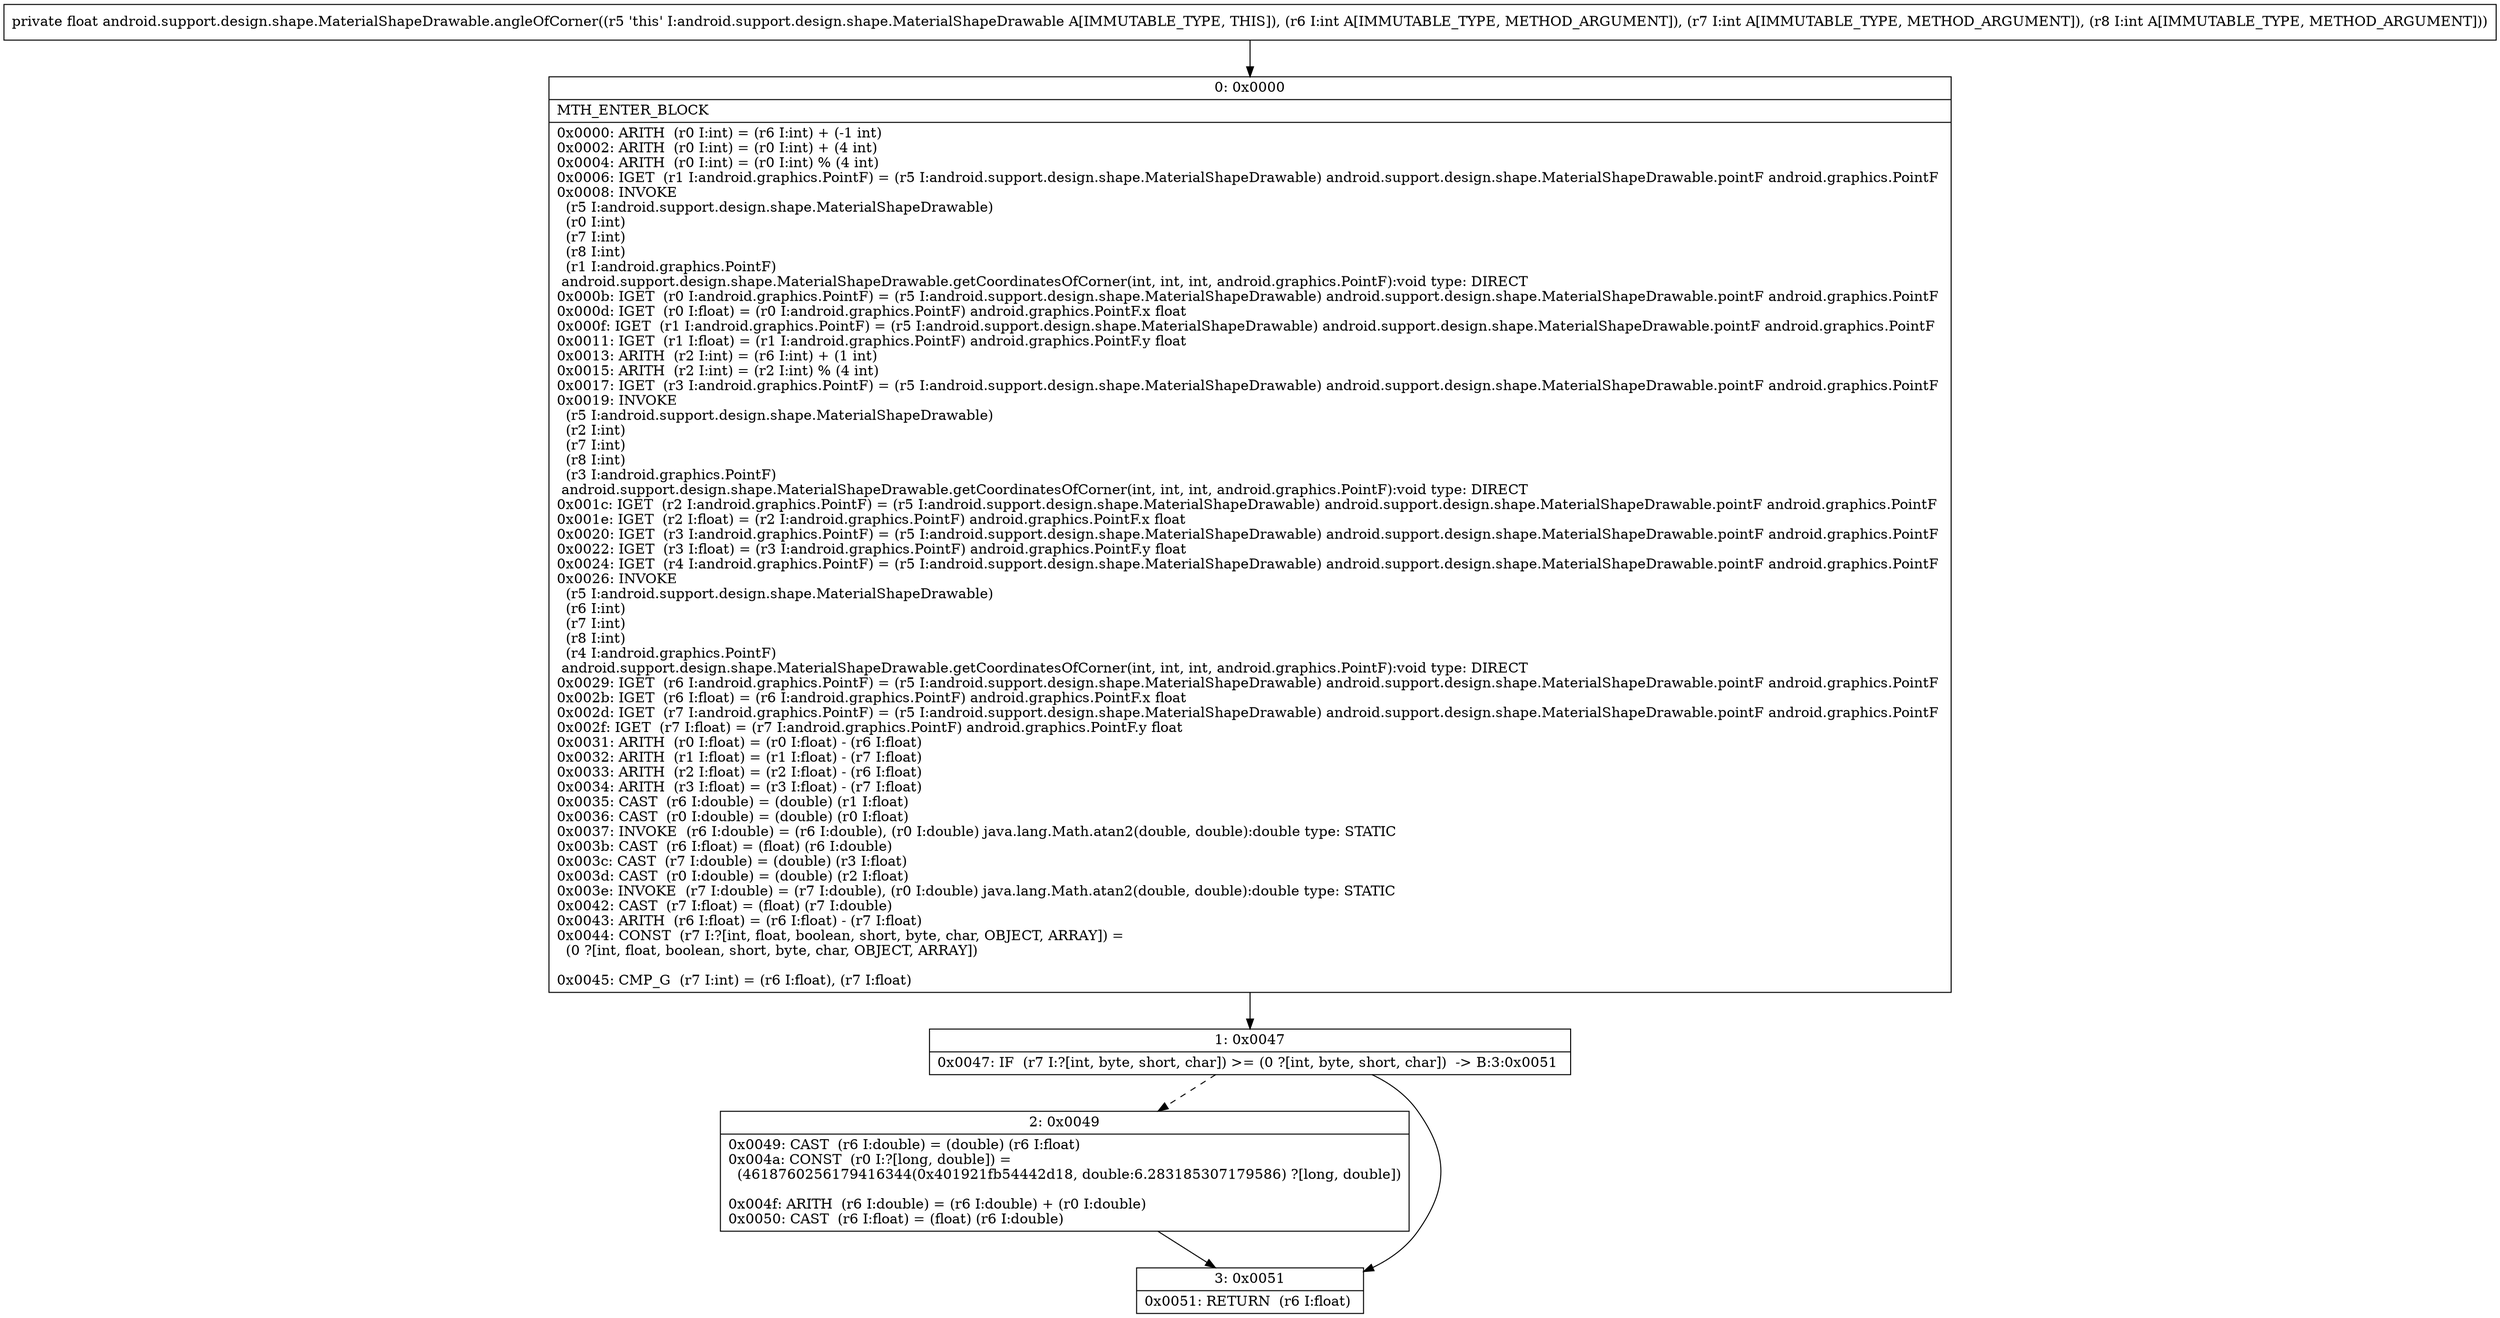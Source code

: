 digraph "CFG forandroid.support.design.shape.MaterialShapeDrawable.angleOfCorner(III)F" {
Node_0 [shape=record,label="{0\:\ 0x0000|MTH_ENTER_BLOCK\l|0x0000: ARITH  (r0 I:int) = (r6 I:int) + (\-1 int) \l0x0002: ARITH  (r0 I:int) = (r0 I:int) + (4 int) \l0x0004: ARITH  (r0 I:int) = (r0 I:int) % (4 int) \l0x0006: IGET  (r1 I:android.graphics.PointF) = (r5 I:android.support.design.shape.MaterialShapeDrawable) android.support.design.shape.MaterialShapeDrawable.pointF android.graphics.PointF \l0x0008: INVOKE  \l  (r5 I:android.support.design.shape.MaterialShapeDrawable)\l  (r0 I:int)\l  (r7 I:int)\l  (r8 I:int)\l  (r1 I:android.graphics.PointF)\l android.support.design.shape.MaterialShapeDrawable.getCoordinatesOfCorner(int, int, int, android.graphics.PointF):void type: DIRECT \l0x000b: IGET  (r0 I:android.graphics.PointF) = (r5 I:android.support.design.shape.MaterialShapeDrawable) android.support.design.shape.MaterialShapeDrawable.pointF android.graphics.PointF \l0x000d: IGET  (r0 I:float) = (r0 I:android.graphics.PointF) android.graphics.PointF.x float \l0x000f: IGET  (r1 I:android.graphics.PointF) = (r5 I:android.support.design.shape.MaterialShapeDrawable) android.support.design.shape.MaterialShapeDrawable.pointF android.graphics.PointF \l0x0011: IGET  (r1 I:float) = (r1 I:android.graphics.PointF) android.graphics.PointF.y float \l0x0013: ARITH  (r2 I:int) = (r6 I:int) + (1 int) \l0x0015: ARITH  (r2 I:int) = (r2 I:int) % (4 int) \l0x0017: IGET  (r3 I:android.graphics.PointF) = (r5 I:android.support.design.shape.MaterialShapeDrawable) android.support.design.shape.MaterialShapeDrawable.pointF android.graphics.PointF \l0x0019: INVOKE  \l  (r5 I:android.support.design.shape.MaterialShapeDrawable)\l  (r2 I:int)\l  (r7 I:int)\l  (r8 I:int)\l  (r3 I:android.graphics.PointF)\l android.support.design.shape.MaterialShapeDrawable.getCoordinatesOfCorner(int, int, int, android.graphics.PointF):void type: DIRECT \l0x001c: IGET  (r2 I:android.graphics.PointF) = (r5 I:android.support.design.shape.MaterialShapeDrawable) android.support.design.shape.MaterialShapeDrawable.pointF android.graphics.PointF \l0x001e: IGET  (r2 I:float) = (r2 I:android.graphics.PointF) android.graphics.PointF.x float \l0x0020: IGET  (r3 I:android.graphics.PointF) = (r5 I:android.support.design.shape.MaterialShapeDrawable) android.support.design.shape.MaterialShapeDrawable.pointF android.graphics.PointF \l0x0022: IGET  (r3 I:float) = (r3 I:android.graphics.PointF) android.graphics.PointF.y float \l0x0024: IGET  (r4 I:android.graphics.PointF) = (r5 I:android.support.design.shape.MaterialShapeDrawable) android.support.design.shape.MaterialShapeDrawable.pointF android.graphics.PointF \l0x0026: INVOKE  \l  (r5 I:android.support.design.shape.MaterialShapeDrawable)\l  (r6 I:int)\l  (r7 I:int)\l  (r8 I:int)\l  (r4 I:android.graphics.PointF)\l android.support.design.shape.MaterialShapeDrawable.getCoordinatesOfCorner(int, int, int, android.graphics.PointF):void type: DIRECT \l0x0029: IGET  (r6 I:android.graphics.PointF) = (r5 I:android.support.design.shape.MaterialShapeDrawable) android.support.design.shape.MaterialShapeDrawable.pointF android.graphics.PointF \l0x002b: IGET  (r6 I:float) = (r6 I:android.graphics.PointF) android.graphics.PointF.x float \l0x002d: IGET  (r7 I:android.graphics.PointF) = (r5 I:android.support.design.shape.MaterialShapeDrawable) android.support.design.shape.MaterialShapeDrawable.pointF android.graphics.PointF \l0x002f: IGET  (r7 I:float) = (r7 I:android.graphics.PointF) android.graphics.PointF.y float \l0x0031: ARITH  (r0 I:float) = (r0 I:float) \- (r6 I:float) \l0x0032: ARITH  (r1 I:float) = (r1 I:float) \- (r7 I:float) \l0x0033: ARITH  (r2 I:float) = (r2 I:float) \- (r6 I:float) \l0x0034: ARITH  (r3 I:float) = (r3 I:float) \- (r7 I:float) \l0x0035: CAST  (r6 I:double) = (double) (r1 I:float) \l0x0036: CAST  (r0 I:double) = (double) (r0 I:float) \l0x0037: INVOKE  (r6 I:double) = (r6 I:double), (r0 I:double) java.lang.Math.atan2(double, double):double type: STATIC \l0x003b: CAST  (r6 I:float) = (float) (r6 I:double) \l0x003c: CAST  (r7 I:double) = (double) (r3 I:float) \l0x003d: CAST  (r0 I:double) = (double) (r2 I:float) \l0x003e: INVOKE  (r7 I:double) = (r7 I:double), (r0 I:double) java.lang.Math.atan2(double, double):double type: STATIC \l0x0042: CAST  (r7 I:float) = (float) (r7 I:double) \l0x0043: ARITH  (r6 I:float) = (r6 I:float) \- (r7 I:float) \l0x0044: CONST  (r7 I:?[int, float, boolean, short, byte, char, OBJECT, ARRAY]) = \l  (0 ?[int, float, boolean, short, byte, char, OBJECT, ARRAY])\l \l0x0045: CMP_G  (r7 I:int) = (r6 I:float), (r7 I:float) \l}"];
Node_1 [shape=record,label="{1\:\ 0x0047|0x0047: IF  (r7 I:?[int, byte, short, char]) \>= (0 ?[int, byte, short, char])  \-\> B:3:0x0051 \l}"];
Node_2 [shape=record,label="{2\:\ 0x0049|0x0049: CAST  (r6 I:double) = (double) (r6 I:float) \l0x004a: CONST  (r0 I:?[long, double]) = \l  (4618760256179416344(0x401921fb54442d18, double:6.283185307179586) ?[long, double])\l \l0x004f: ARITH  (r6 I:double) = (r6 I:double) + (r0 I:double) \l0x0050: CAST  (r6 I:float) = (float) (r6 I:double) \l}"];
Node_3 [shape=record,label="{3\:\ 0x0051|0x0051: RETURN  (r6 I:float) \l}"];
MethodNode[shape=record,label="{private float android.support.design.shape.MaterialShapeDrawable.angleOfCorner((r5 'this' I:android.support.design.shape.MaterialShapeDrawable A[IMMUTABLE_TYPE, THIS]), (r6 I:int A[IMMUTABLE_TYPE, METHOD_ARGUMENT]), (r7 I:int A[IMMUTABLE_TYPE, METHOD_ARGUMENT]), (r8 I:int A[IMMUTABLE_TYPE, METHOD_ARGUMENT])) }"];
MethodNode -> Node_0;
Node_0 -> Node_1;
Node_1 -> Node_2[style=dashed];
Node_1 -> Node_3;
Node_2 -> Node_3;
}


